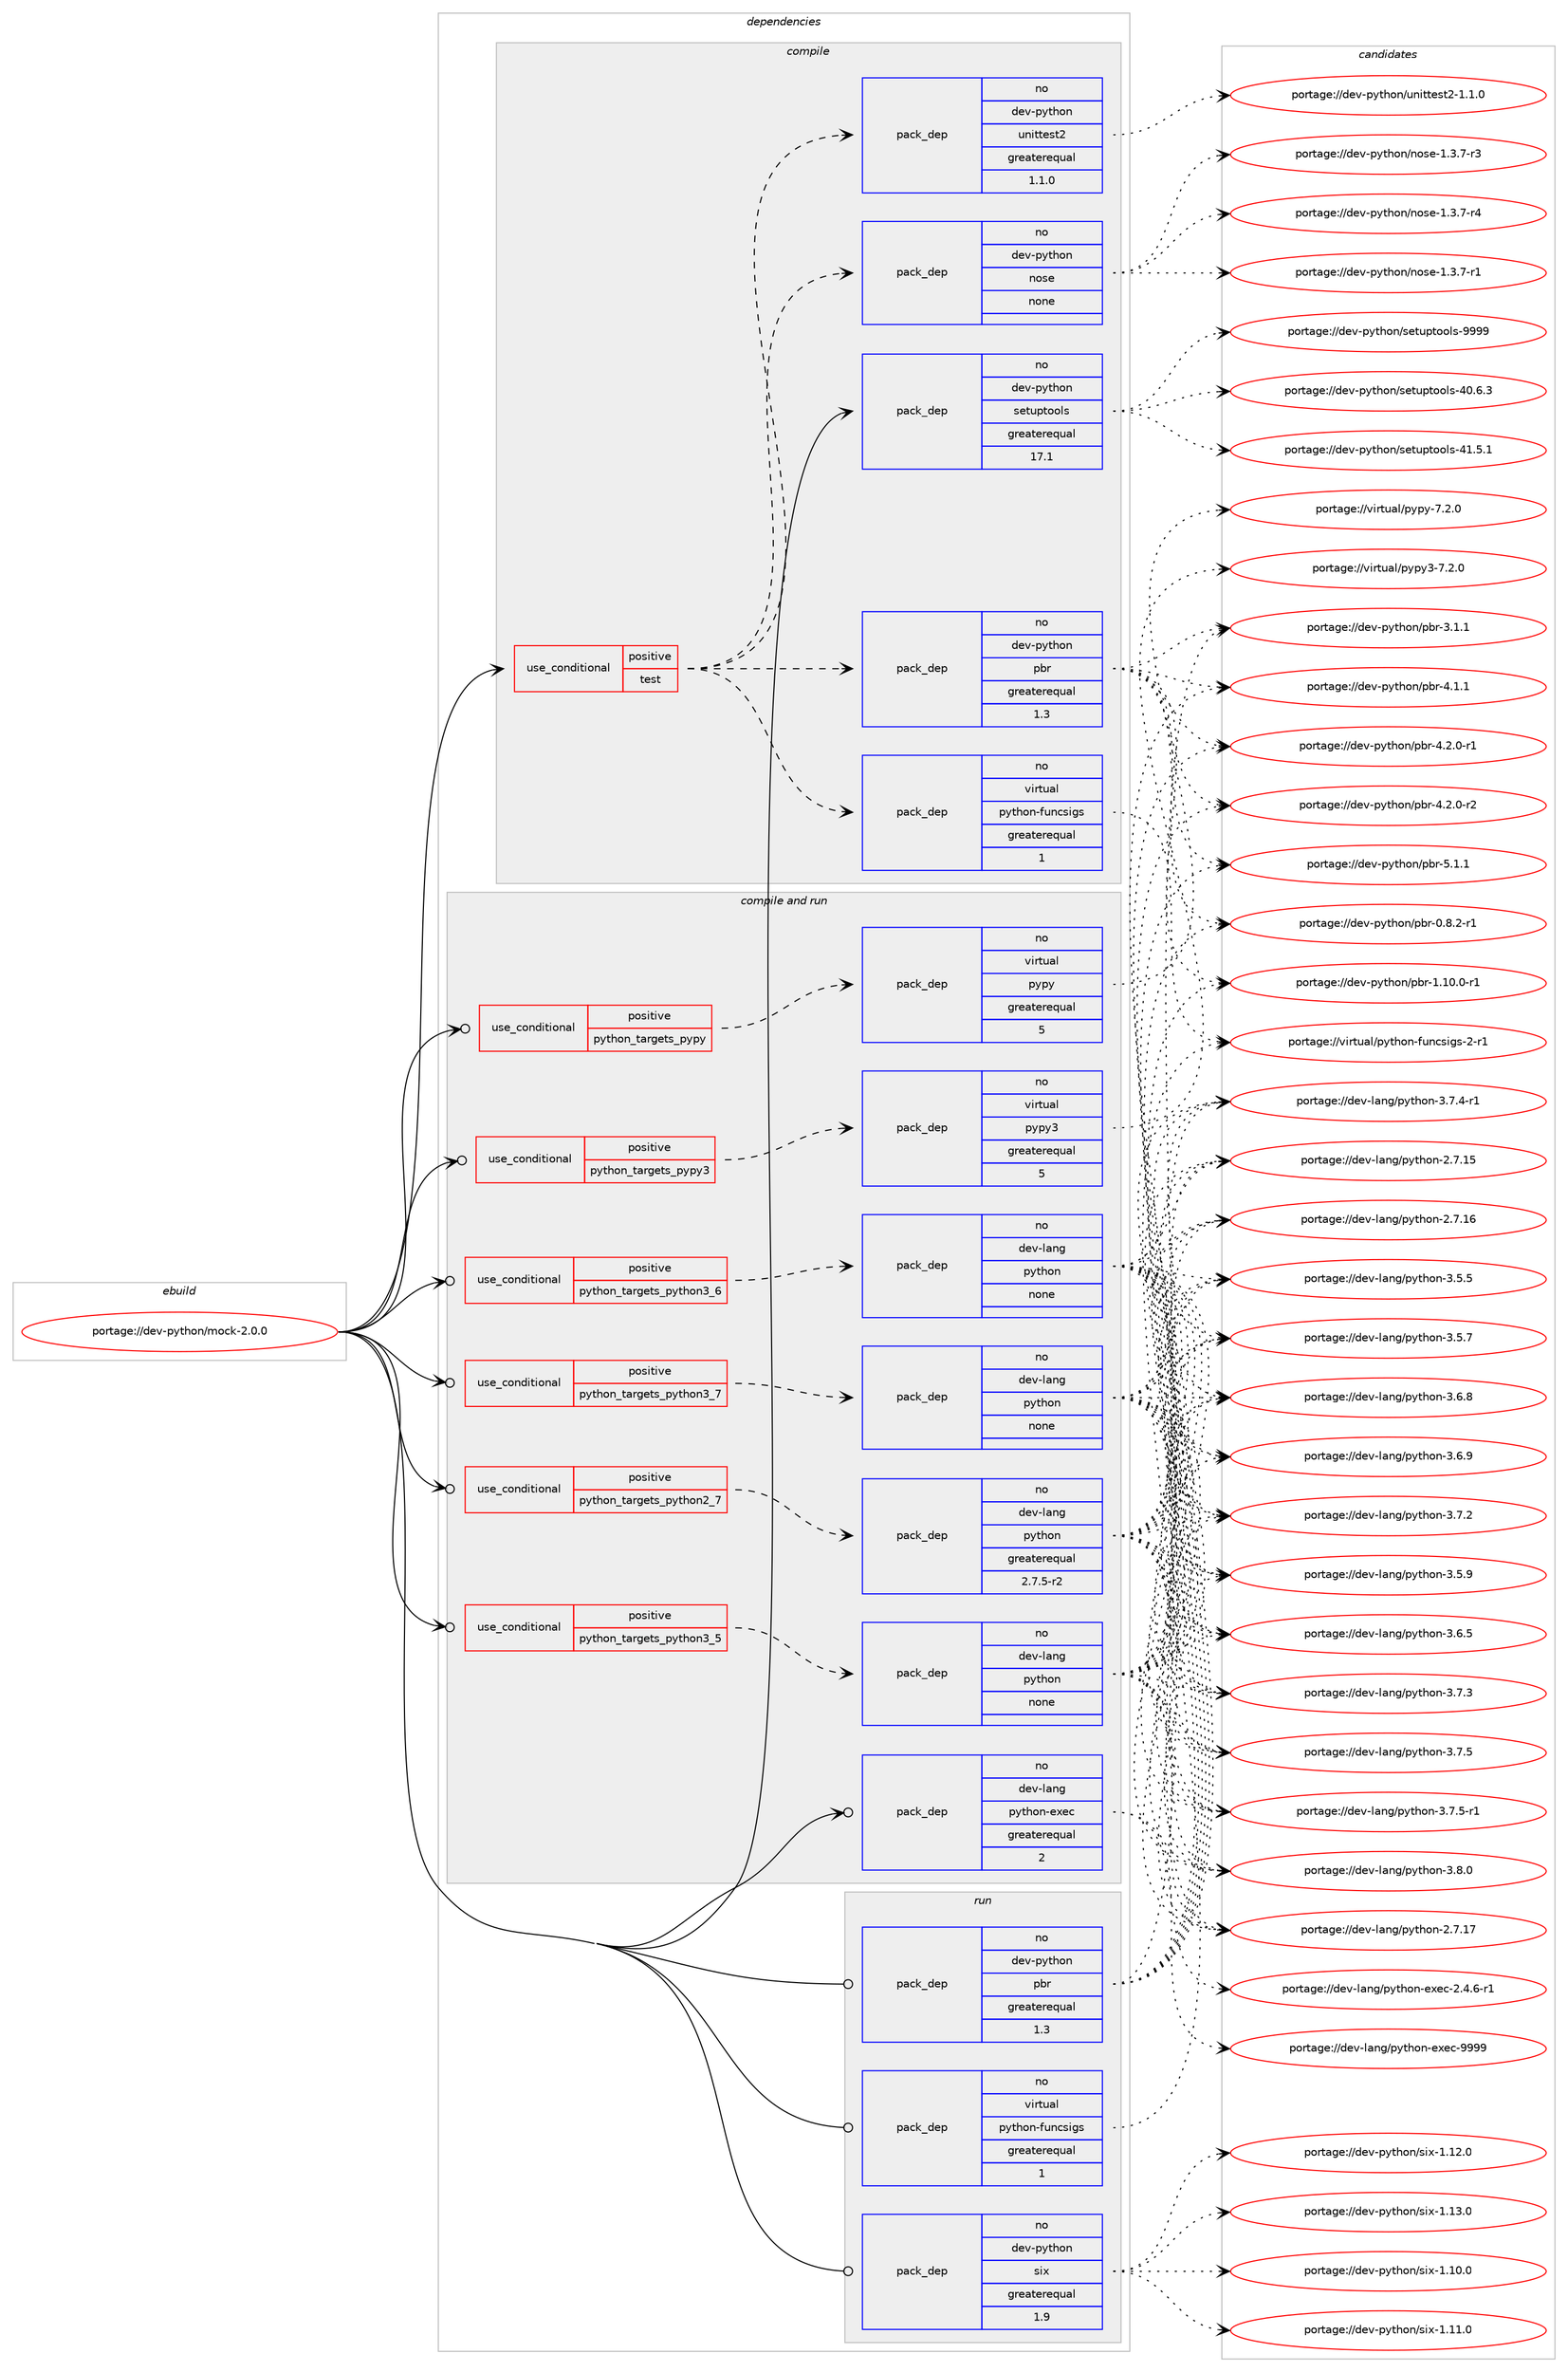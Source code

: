digraph prolog {

# *************
# Graph options
# *************

newrank=true;
concentrate=true;
compound=true;
graph [rankdir=LR,fontname=Helvetica,fontsize=10,ranksep=1.5];#, ranksep=2.5, nodesep=0.2];
edge  [arrowhead=vee];
node  [fontname=Helvetica,fontsize=10];

# **********
# The ebuild
# **********

subgraph cluster_leftcol {
color=gray;
rank=same;
label=<<i>ebuild</i>>;
id [label="portage://dev-python/mock-2.0.0", color=red, width=4, href="../dev-python/mock-2.0.0.svg"];
}

# ****************
# The dependencies
# ****************

subgraph cluster_midcol {
color=gray;
label=<<i>dependencies</i>>;
subgraph cluster_compile {
fillcolor="#eeeeee";
style=filled;
label=<<i>compile</i>>;
subgraph cond31856 {
dependency149691 [label=<<TABLE BORDER="0" CELLBORDER="1" CELLSPACING="0" CELLPADDING="4"><TR><TD ROWSPAN="3" CELLPADDING="10">use_conditional</TD></TR><TR><TD>positive</TD></TR><TR><TD>test</TD></TR></TABLE>>, shape=none, color=red];
subgraph pack114509 {
dependency149692 [label=<<TABLE BORDER="0" CELLBORDER="1" CELLSPACING="0" CELLPADDING="4" WIDTH="220"><TR><TD ROWSPAN="6" CELLPADDING="30">pack_dep</TD></TR><TR><TD WIDTH="110">no</TD></TR><TR><TD>dev-python</TD></TR><TR><TD>pbr</TD></TR><TR><TD>greaterequal</TD></TR><TR><TD>1.3</TD></TR></TABLE>>, shape=none, color=blue];
}
dependency149691:e -> dependency149692:w [weight=20,style="dashed",arrowhead="vee"];
subgraph pack114510 {
dependency149693 [label=<<TABLE BORDER="0" CELLBORDER="1" CELLSPACING="0" CELLPADDING="4" WIDTH="220"><TR><TD ROWSPAN="6" CELLPADDING="30">pack_dep</TD></TR><TR><TD WIDTH="110">no</TD></TR><TR><TD>virtual</TD></TR><TR><TD>python-funcsigs</TD></TR><TR><TD>greaterequal</TD></TR><TR><TD>1</TD></TR></TABLE>>, shape=none, color=blue];
}
dependency149691:e -> dependency149693:w [weight=20,style="dashed",arrowhead="vee"];
subgraph pack114511 {
dependency149694 [label=<<TABLE BORDER="0" CELLBORDER="1" CELLSPACING="0" CELLPADDING="4" WIDTH="220"><TR><TD ROWSPAN="6" CELLPADDING="30">pack_dep</TD></TR><TR><TD WIDTH="110">no</TD></TR><TR><TD>dev-python</TD></TR><TR><TD>nose</TD></TR><TR><TD>none</TD></TR><TR><TD></TD></TR></TABLE>>, shape=none, color=blue];
}
dependency149691:e -> dependency149694:w [weight=20,style="dashed",arrowhead="vee"];
subgraph pack114512 {
dependency149695 [label=<<TABLE BORDER="0" CELLBORDER="1" CELLSPACING="0" CELLPADDING="4" WIDTH="220"><TR><TD ROWSPAN="6" CELLPADDING="30">pack_dep</TD></TR><TR><TD WIDTH="110">no</TD></TR><TR><TD>dev-python</TD></TR><TR><TD>unittest2</TD></TR><TR><TD>greaterequal</TD></TR><TR><TD>1.1.0</TD></TR></TABLE>>, shape=none, color=blue];
}
dependency149691:e -> dependency149695:w [weight=20,style="dashed",arrowhead="vee"];
}
id:e -> dependency149691:w [weight=20,style="solid",arrowhead="vee"];
subgraph pack114513 {
dependency149696 [label=<<TABLE BORDER="0" CELLBORDER="1" CELLSPACING="0" CELLPADDING="4" WIDTH="220"><TR><TD ROWSPAN="6" CELLPADDING="30">pack_dep</TD></TR><TR><TD WIDTH="110">no</TD></TR><TR><TD>dev-python</TD></TR><TR><TD>setuptools</TD></TR><TR><TD>greaterequal</TD></TR><TR><TD>17.1</TD></TR></TABLE>>, shape=none, color=blue];
}
id:e -> dependency149696:w [weight=20,style="solid",arrowhead="vee"];
}
subgraph cluster_compileandrun {
fillcolor="#eeeeee";
style=filled;
label=<<i>compile and run</i>>;
subgraph cond31857 {
dependency149697 [label=<<TABLE BORDER="0" CELLBORDER="1" CELLSPACING="0" CELLPADDING="4"><TR><TD ROWSPAN="3" CELLPADDING="10">use_conditional</TD></TR><TR><TD>positive</TD></TR><TR><TD>python_targets_pypy</TD></TR></TABLE>>, shape=none, color=red];
subgraph pack114514 {
dependency149698 [label=<<TABLE BORDER="0" CELLBORDER="1" CELLSPACING="0" CELLPADDING="4" WIDTH="220"><TR><TD ROWSPAN="6" CELLPADDING="30">pack_dep</TD></TR><TR><TD WIDTH="110">no</TD></TR><TR><TD>virtual</TD></TR><TR><TD>pypy</TD></TR><TR><TD>greaterequal</TD></TR><TR><TD>5</TD></TR></TABLE>>, shape=none, color=blue];
}
dependency149697:e -> dependency149698:w [weight=20,style="dashed",arrowhead="vee"];
}
id:e -> dependency149697:w [weight=20,style="solid",arrowhead="odotvee"];
subgraph cond31858 {
dependency149699 [label=<<TABLE BORDER="0" CELLBORDER="1" CELLSPACING="0" CELLPADDING="4"><TR><TD ROWSPAN="3" CELLPADDING="10">use_conditional</TD></TR><TR><TD>positive</TD></TR><TR><TD>python_targets_pypy3</TD></TR></TABLE>>, shape=none, color=red];
subgraph pack114515 {
dependency149700 [label=<<TABLE BORDER="0" CELLBORDER="1" CELLSPACING="0" CELLPADDING="4" WIDTH="220"><TR><TD ROWSPAN="6" CELLPADDING="30">pack_dep</TD></TR><TR><TD WIDTH="110">no</TD></TR><TR><TD>virtual</TD></TR><TR><TD>pypy3</TD></TR><TR><TD>greaterequal</TD></TR><TR><TD>5</TD></TR></TABLE>>, shape=none, color=blue];
}
dependency149699:e -> dependency149700:w [weight=20,style="dashed",arrowhead="vee"];
}
id:e -> dependency149699:w [weight=20,style="solid",arrowhead="odotvee"];
subgraph cond31859 {
dependency149701 [label=<<TABLE BORDER="0" CELLBORDER="1" CELLSPACING="0" CELLPADDING="4"><TR><TD ROWSPAN="3" CELLPADDING="10">use_conditional</TD></TR><TR><TD>positive</TD></TR><TR><TD>python_targets_python2_7</TD></TR></TABLE>>, shape=none, color=red];
subgraph pack114516 {
dependency149702 [label=<<TABLE BORDER="0" CELLBORDER="1" CELLSPACING="0" CELLPADDING="4" WIDTH="220"><TR><TD ROWSPAN="6" CELLPADDING="30">pack_dep</TD></TR><TR><TD WIDTH="110">no</TD></TR><TR><TD>dev-lang</TD></TR><TR><TD>python</TD></TR><TR><TD>greaterequal</TD></TR><TR><TD>2.7.5-r2</TD></TR></TABLE>>, shape=none, color=blue];
}
dependency149701:e -> dependency149702:w [weight=20,style="dashed",arrowhead="vee"];
}
id:e -> dependency149701:w [weight=20,style="solid",arrowhead="odotvee"];
subgraph cond31860 {
dependency149703 [label=<<TABLE BORDER="0" CELLBORDER="1" CELLSPACING="0" CELLPADDING="4"><TR><TD ROWSPAN="3" CELLPADDING="10">use_conditional</TD></TR><TR><TD>positive</TD></TR><TR><TD>python_targets_python3_5</TD></TR></TABLE>>, shape=none, color=red];
subgraph pack114517 {
dependency149704 [label=<<TABLE BORDER="0" CELLBORDER="1" CELLSPACING="0" CELLPADDING="4" WIDTH="220"><TR><TD ROWSPAN="6" CELLPADDING="30">pack_dep</TD></TR><TR><TD WIDTH="110">no</TD></TR><TR><TD>dev-lang</TD></TR><TR><TD>python</TD></TR><TR><TD>none</TD></TR><TR><TD></TD></TR></TABLE>>, shape=none, color=blue];
}
dependency149703:e -> dependency149704:w [weight=20,style="dashed",arrowhead="vee"];
}
id:e -> dependency149703:w [weight=20,style="solid",arrowhead="odotvee"];
subgraph cond31861 {
dependency149705 [label=<<TABLE BORDER="0" CELLBORDER="1" CELLSPACING="0" CELLPADDING="4"><TR><TD ROWSPAN="3" CELLPADDING="10">use_conditional</TD></TR><TR><TD>positive</TD></TR><TR><TD>python_targets_python3_6</TD></TR></TABLE>>, shape=none, color=red];
subgraph pack114518 {
dependency149706 [label=<<TABLE BORDER="0" CELLBORDER="1" CELLSPACING="0" CELLPADDING="4" WIDTH="220"><TR><TD ROWSPAN="6" CELLPADDING="30">pack_dep</TD></TR><TR><TD WIDTH="110">no</TD></TR><TR><TD>dev-lang</TD></TR><TR><TD>python</TD></TR><TR><TD>none</TD></TR><TR><TD></TD></TR></TABLE>>, shape=none, color=blue];
}
dependency149705:e -> dependency149706:w [weight=20,style="dashed",arrowhead="vee"];
}
id:e -> dependency149705:w [weight=20,style="solid",arrowhead="odotvee"];
subgraph cond31862 {
dependency149707 [label=<<TABLE BORDER="0" CELLBORDER="1" CELLSPACING="0" CELLPADDING="4"><TR><TD ROWSPAN="3" CELLPADDING="10">use_conditional</TD></TR><TR><TD>positive</TD></TR><TR><TD>python_targets_python3_7</TD></TR></TABLE>>, shape=none, color=red];
subgraph pack114519 {
dependency149708 [label=<<TABLE BORDER="0" CELLBORDER="1" CELLSPACING="0" CELLPADDING="4" WIDTH="220"><TR><TD ROWSPAN="6" CELLPADDING="30">pack_dep</TD></TR><TR><TD WIDTH="110">no</TD></TR><TR><TD>dev-lang</TD></TR><TR><TD>python</TD></TR><TR><TD>none</TD></TR><TR><TD></TD></TR></TABLE>>, shape=none, color=blue];
}
dependency149707:e -> dependency149708:w [weight=20,style="dashed",arrowhead="vee"];
}
id:e -> dependency149707:w [weight=20,style="solid",arrowhead="odotvee"];
subgraph pack114520 {
dependency149709 [label=<<TABLE BORDER="0" CELLBORDER="1" CELLSPACING="0" CELLPADDING="4" WIDTH="220"><TR><TD ROWSPAN="6" CELLPADDING="30">pack_dep</TD></TR><TR><TD WIDTH="110">no</TD></TR><TR><TD>dev-lang</TD></TR><TR><TD>python-exec</TD></TR><TR><TD>greaterequal</TD></TR><TR><TD>2</TD></TR></TABLE>>, shape=none, color=blue];
}
id:e -> dependency149709:w [weight=20,style="solid",arrowhead="odotvee"];
}
subgraph cluster_run {
fillcolor="#eeeeee";
style=filled;
label=<<i>run</i>>;
subgraph pack114521 {
dependency149710 [label=<<TABLE BORDER="0" CELLBORDER="1" CELLSPACING="0" CELLPADDING="4" WIDTH="220"><TR><TD ROWSPAN="6" CELLPADDING="30">pack_dep</TD></TR><TR><TD WIDTH="110">no</TD></TR><TR><TD>dev-python</TD></TR><TR><TD>pbr</TD></TR><TR><TD>greaterequal</TD></TR><TR><TD>1.3</TD></TR></TABLE>>, shape=none, color=blue];
}
id:e -> dependency149710:w [weight=20,style="solid",arrowhead="odot"];
subgraph pack114522 {
dependency149711 [label=<<TABLE BORDER="0" CELLBORDER="1" CELLSPACING="0" CELLPADDING="4" WIDTH="220"><TR><TD ROWSPAN="6" CELLPADDING="30">pack_dep</TD></TR><TR><TD WIDTH="110">no</TD></TR><TR><TD>dev-python</TD></TR><TR><TD>six</TD></TR><TR><TD>greaterequal</TD></TR><TR><TD>1.9</TD></TR></TABLE>>, shape=none, color=blue];
}
id:e -> dependency149711:w [weight=20,style="solid",arrowhead="odot"];
subgraph pack114523 {
dependency149712 [label=<<TABLE BORDER="0" CELLBORDER="1" CELLSPACING="0" CELLPADDING="4" WIDTH="220"><TR><TD ROWSPAN="6" CELLPADDING="30">pack_dep</TD></TR><TR><TD WIDTH="110">no</TD></TR><TR><TD>virtual</TD></TR><TR><TD>python-funcsigs</TD></TR><TR><TD>greaterequal</TD></TR><TR><TD>1</TD></TR></TABLE>>, shape=none, color=blue];
}
id:e -> dependency149712:w [weight=20,style="solid",arrowhead="odot"];
}
}

# **************
# The candidates
# **************

subgraph cluster_choices {
rank=same;
color=gray;
label=<<i>candidates</i>>;

subgraph choice114509 {
color=black;
nodesep=1;
choiceportage1001011184511212111610411111047112981144548465646504511449 [label="portage://dev-python/pbr-0.8.2-r1", color=red, width=4,href="../dev-python/pbr-0.8.2-r1.svg"];
choiceportage100101118451121211161041111104711298114454946494846484511449 [label="portage://dev-python/pbr-1.10.0-r1", color=red, width=4,href="../dev-python/pbr-1.10.0-r1.svg"];
choiceportage100101118451121211161041111104711298114455146494649 [label="portage://dev-python/pbr-3.1.1", color=red, width=4,href="../dev-python/pbr-3.1.1.svg"];
choiceportage100101118451121211161041111104711298114455246494649 [label="portage://dev-python/pbr-4.1.1", color=red, width=4,href="../dev-python/pbr-4.1.1.svg"];
choiceportage1001011184511212111610411111047112981144552465046484511449 [label="portage://dev-python/pbr-4.2.0-r1", color=red, width=4,href="../dev-python/pbr-4.2.0-r1.svg"];
choiceportage1001011184511212111610411111047112981144552465046484511450 [label="portage://dev-python/pbr-4.2.0-r2", color=red, width=4,href="../dev-python/pbr-4.2.0-r2.svg"];
choiceportage100101118451121211161041111104711298114455346494649 [label="portage://dev-python/pbr-5.1.1", color=red, width=4,href="../dev-python/pbr-5.1.1.svg"];
dependency149692:e -> choiceportage1001011184511212111610411111047112981144548465646504511449:w [style=dotted,weight="100"];
dependency149692:e -> choiceportage100101118451121211161041111104711298114454946494846484511449:w [style=dotted,weight="100"];
dependency149692:e -> choiceportage100101118451121211161041111104711298114455146494649:w [style=dotted,weight="100"];
dependency149692:e -> choiceportage100101118451121211161041111104711298114455246494649:w [style=dotted,weight="100"];
dependency149692:e -> choiceportage1001011184511212111610411111047112981144552465046484511449:w [style=dotted,weight="100"];
dependency149692:e -> choiceportage1001011184511212111610411111047112981144552465046484511450:w [style=dotted,weight="100"];
dependency149692:e -> choiceportage100101118451121211161041111104711298114455346494649:w [style=dotted,weight="100"];
}
subgraph choice114510 {
color=black;
nodesep=1;
choiceportage1181051141161179710847112121116104111110451021171109911510510311545504511449 [label="portage://virtual/python-funcsigs-2-r1", color=red, width=4,href="../virtual/python-funcsigs-2-r1.svg"];
dependency149693:e -> choiceportage1181051141161179710847112121116104111110451021171109911510510311545504511449:w [style=dotted,weight="100"];
}
subgraph choice114511 {
color=black;
nodesep=1;
choiceportage10010111845112121116104111110471101111151014549465146554511449 [label="portage://dev-python/nose-1.3.7-r1", color=red, width=4,href="../dev-python/nose-1.3.7-r1.svg"];
choiceportage10010111845112121116104111110471101111151014549465146554511451 [label="portage://dev-python/nose-1.3.7-r3", color=red, width=4,href="../dev-python/nose-1.3.7-r3.svg"];
choiceportage10010111845112121116104111110471101111151014549465146554511452 [label="portage://dev-python/nose-1.3.7-r4", color=red, width=4,href="../dev-python/nose-1.3.7-r4.svg"];
dependency149694:e -> choiceportage10010111845112121116104111110471101111151014549465146554511449:w [style=dotted,weight="100"];
dependency149694:e -> choiceportage10010111845112121116104111110471101111151014549465146554511451:w [style=dotted,weight="100"];
dependency149694:e -> choiceportage10010111845112121116104111110471101111151014549465146554511452:w [style=dotted,weight="100"];
}
subgraph choice114512 {
color=black;
nodesep=1;
choiceportage100101118451121211161041111104711711010511611610111511650454946494648 [label="portage://dev-python/unittest2-1.1.0", color=red, width=4,href="../dev-python/unittest2-1.1.0.svg"];
dependency149695:e -> choiceportage100101118451121211161041111104711711010511611610111511650454946494648:w [style=dotted,weight="100"];
}
subgraph choice114513 {
color=black;
nodesep=1;
choiceportage100101118451121211161041111104711510111611711211611111110811545524846544651 [label="portage://dev-python/setuptools-40.6.3", color=red, width=4,href="../dev-python/setuptools-40.6.3.svg"];
choiceportage100101118451121211161041111104711510111611711211611111110811545524946534649 [label="portage://dev-python/setuptools-41.5.1", color=red, width=4,href="../dev-python/setuptools-41.5.1.svg"];
choiceportage10010111845112121116104111110471151011161171121161111111081154557575757 [label="portage://dev-python/setuptools-9999", color=red, width=4,href="../dev-python/setuptools-9999.svg"];
dependency149696:e -> choiceportage100101118451121211161041111104711510111611711211611111110811545524846544651:w [style=dotted,weight="100"];
dependency149696:e -> choiceportage100101118451121211161041111104711510111611711211611111110811545524946534649:w [style=dotted,weight="100"];
dependency149696:e -> choiceportage10010111845112121116104111110471151011161171121161111111081154557575757:w [style=dotted,weight="100"];
}
subgraph choice114514 {
color=black;
nodesep=1;
choiceportage1181051141161179710847112121112121455546504648 [label="portage://virtual/pypy-7.2.0", color=red, width=4,href="../virtual/pypy-7.2.0.svg"];
dependency149698:e -> choiceportage1181051141161179710847112121112121455546504648:w [style=dotted,weight="100"];
}
subgraph choice114515 {
color=black;
nodesep=1;
choiceportage118105114116117971084711212111212151455546504648 [label="portage://virtual/pypy3-7.2.0", color=red, width=4,href="../virtual/pypy3-7.2.0.svg"];
dependency149700:e -> choiceportage118105114116117971084711212111212151455546504648:w [style=dotted,weight="100"];
}
subgraph choice114516 {
color=black;
nodesep=1;
choiceportage10010111845108971101034711212111610411111045504655464953 [label="portage://dev-lang/python-2.7.15", color=red, width=4,href="../dev-lang/python-2.7.15.svg"];
choiceportage10010111845108971101034711212111610411111045504655464954 [label="portage://dev-lang/python-2.7.16", color=red, width=4,href="../dev-lang/python-2.7.16.svg"];
choiceportage10010111845108971101034711212111610411111045504655464955 [label="portage://dev-lang/python-2.7.17", color=red, width=4,href="../dev-lang/python-2.7.17.svg"];
choiceportage100101118451089711010347112121116104111110455146534653 [label="portage://dev-lang/python-3.5.5", color=red, width=4,href="../dev-lang/python-3.5.5.svg"];
choiceportage100101118451089711010347112121116104111110455146534655 [label="portage://dev-lang/python-3.5.7", color=red, width=4,href="../dev-lang/python-3.5.7.svg"];
choiceportage100101118451089711010347112121116104111110455146534657 [label="portage://dev-lang/python-3.5.9", color=red, width=4,href="../dev-lang/python-3.5.9.svg"];
choiceportage100101118451089711010347112121116104111110455146544653 [label="portage://dev-lang/python-3.6.5", color=red, width=4,href="../dev-lang/python-3.6.5.svg"];
choiceportage100101118451089711010347112121116104111110455146544656 [label="portage://dev-lang/python-3.6.8", color=red, width=4,href="../dev-lang/python-3.6.8.svg"];
choiceportage100101118451089711010347112121116104111110455146544657 [label="portage://dev-lang/python-3.6.9", color=red, width=4,href="../dev-lang/python-3.6.9.svg"];
choiceportage100101118451089711010347112121116104111110455146554650 [label="portage://dev-lang/python-3.7.2", color=red, width=4,href="../dev-lang/python-3.7.2.svg"];
choiceportage100101118451089711010347112121116104111110455146554651 [label="portage://dev-lang/python-3.7.3", color=red, width=4,href="../dev-lang/python-3.7.3.svg"];
choiceportage1001011184510897110103471121211161041111104551465546524511449 [label="portage://dev-lang/python-3.7.4-r1", color=red, width=4,href="../dev-lang/python-3.7.4-r1.svg"];
choiceportage100101118451089711010347112121116104111110455146554653 [label="portage://dev-lang/python-3.7.5", color=red, width=4,href="../dev-lang/python-3.7.5.svg"];
choiceportage1001011184510897110103471121211161041111104551465546534511449 [label="portage://dev-lang/python-3.7.5-r1", color=red, width=4,href="../dev-lang/python-3.7.5-r1.svg"];
choiceportage100101118451089711010347112121116104111110455146564648 [label="portage://dev-lang/python-3.8.0", color=red, width=4,href="../dev-lang/python-3.8.0.svg"];
dependency149702:e -> choiceportage10010111845108971101034711212111610411111045504655464953:w [style=dotted,weight="100"];
dependency149702:e -> choiceportage10010111845108971101034711212111610411111045504655464954:w [style=dotted,weight="100"];
dependency149702:e -> choiceportage10010111845108971101034711212111610411111045504655464955:w [style=dotted,weight="100"];
dependency149702:e -> choiceportage100101118451089711010347112121116104111110455146534653:w [style=dotted,weight="100"];
dependency149702:e -> choiceportage100101118451089711010347112121116104111110455146534655:w [style=dotted,weight="100"];
dependency149702:e -> choiceportage100101118451089711010347112121116104111110455146534657:w [style=dotted,weight="100"];
dependency149702:e -> choiceportage100101118451089711010347112121116104111110455146544653:w [style=dotted,weight="100"];
dependency149702:e -> choiceportage100101118451089711010347112121116104111110455146544656:w [style=dotted,weight="100"];
dependency149702:e -> choiceportage100101118451089711010347112121116104111110455146544657:w [style=dotted,weight="100"];
dependency149702:e -> choiceportage100101118451089711010347112121116104111110455146554650:w [style=dotted,weight="100"];
dependency149702:e -> choiceportage100101118451089711010347112121116104111110455146554651:w [style=dotted,weight="100"];
dependency149702:e -> choiceportage1001011184510897110103471121211161041111104551465546524511449:w [style=dotted,weight="100"];
dependency149702:e -> choiceportage100101118451089711010347112121116104111110455146554653:w [style=dotted,weight="100"];
dependency149702:e -> choiceportage1001011184510897110103471121211161041111104551465546534511449:w [style=dotted,weight="100"];
dependency149702:e -> choiceportage100101118451089711010347112121116104111110455146564648:w [style=dotted,weight="100"];
}
subgraph choice114517 {
color=black;
nodesep=1;
choiceportage10010111845108971101034711212111610411111045504655464953 [label="portage://dev-lang/python-2.7.15", color=red, width=4,href="../dev-lang/python-2.7.15.svg"];
choiceportage10010111845108971101034711212111610411111045504655464954 [label="portage://dev-lang/python-2.7.16", color=red, width=4,href="../dev-lang/python-2.7.16.svg"];
choiceportage10010111845108971101034711212111610411111045504655464955 [label="portage://dev-lang/python-2.7.17", color=red, width=4,href="../dev-lang/python-2.7.17.svg"];
choiceportage100101118451089711010347112121116104111110455146534653 [label="portage://dev-lang/python-3.5.5", color=red, width=4,href="../dev-lang/python-3.5.5.svg"];
choiceportage100101118451089711010347112121116104111110455146534655 [label="portage://dev-lang/python-3.5.7", color=red, width=4,href="../dev-lang/python-3.5.7.svg"];
choiceportage100101118451089711010347112121116104111110455146534657 [label="portage://dev-lang/python-3.5.9", color=red, width=4,href="../dev-lang/python-3.5.9.svg"];
choiceportage100101118451089711010347112121116104111110455146544653 [label="portage://dev-lang/python-3.6.5", color=red, width=4,href="../dev-lang/python-3.6.5.svg"];
choiceportage100101118451089711010347112121116104111110455146544656 [label="portage://dev-lang/python-3.6.8", color=red, width=4,href="../dev-lang/python-3.6.8.svg"];
choiceportage100101118451089711010347112121116104111110455146544657 [label="portage://dev-lang/python-3.6.9", color=red, width=4,href="../dev-lang/python-3.6.9.svg"];
choiceportage100101118451089711010347112121116104111110455146554650 [label="portage://dev-lang/python-3.7.2", color=red, width=4,href="../dev-lang/python-3.7.2.svg"];
choiceportage100101118451089711010347112121116104111110455146554651 [label="portage://dev-lang/python-3.7.3", color=red, width=4,href="../dev-lang/python-3.7.3.svg"];
choiceportage1001011184510897110103471121211161041111104551465546524511449 [label="portage://dev-lang/python-3.7.4-r1", color=red, width=4,href="../dev-lang/python-3.7.4-r1.svg"];
choiceportage100101118451089711010347112121116104111110455146554653 [label="portage://dev-lang/python-3.7.5", color=red, width=4,href="../dev-lang/python-3.7.5.svg"];
choiceportage1001011184510897110103471121211161041111104551465546534511449 [label="portage://dev-lang/python-3.7.5-r1", color=red, width=4,href="../dev-lang/python-3.7.5-r1.svg"];
choiceportage100101118451089711010347112121116104111110455146564648 [label="portage://dev-lang/python-3.8.0", color=red, width=4,href="../dev-lang/python-3.8.0.svg"];
dependency149704:e -> choiceportage10010111845108971101034711212111610411111045504655464953:w [style=dotted,weight="100"];
dependency149704:e -> choiceportage10010111845108971101034711212111610411111045504655464954:w [style=dotted,weight="100"];
dependency149704:e -> choiceportage10010111845108971101034711212111610411111045504655464955:w [style=dotted,weight="100"];
dependency149704:e -> choiceportage100101118451089711010347112121116104111110455146534653:w [style=dotted,weight="100"];
dependency149704:e -> choiceportage100101118451089711010347112121116104111110455146534655:w [style=dotted,weight="100"];
dependency149704:e -> choiceportage100101118451089711010347112121116104111110455146534657:w [style=dotted,weight="100"];
dependency149704:e -> choiceportage100101118451089711010347112121116104111110455146544653:w [style=dotted,weight="100"];
dependency149704:e -> choiceportage100101118451089711010347112121116104111110455146544656:w [style=dotted,weight="100"];
dependency149704:e -> choiceportage100101118451089711010347112121116104111110455146544657:w [style=dotted,weight="100"];
dependency149704:e -> choiceportage100101118451089711010347112121116104111110455146554650:w [style=dotted,weight="100"];
dependency149704:e -> choiceportage100101118451089711010347112121116104111110455146554651:w [style=dotted,weight="100"];
dependency149704:e -> choiceportage1001011184510897110103471121211161041111104551465546524511449:w [style=dotted,weight="100"];
dependency149704:e -> choiceportage100101118451089711010347112121116104111110455146554653:w [style=dotted,weight="100"];
dependency149704:e -> choiceportage1001011184510897110103471121211161041111104551465546534511449:w [style=dotted,weight="100"];
dependency149704:e -> choiceportage100101118451089711010347112121116104111110455146564648:w [style=dotted,weight="100"];
}
subgraph choice114518 {
color=black;
nodesep=1;
choiceportage10010111845108971101034711212111610411111045504655464953 [label="portage://dev-lang/python-2.7.15", color=red, width=4,href="../dev-lang/python-2.7.15.svg"];
choiceportage10010111845108971101034711212111610411111045504655464954 [label="portage://dev-lang/python-2.7.16", color=red, width=4,href="../dev-lang/python-2.7.16.svg"];
choiceportage10010111845108971101034711212111610411111045504655464955 [label="portage://dev-lang/python-2.7.17", color=red, width=4,href="../dev-lang/python-2.7.17.svg"];
choiceportage100101118451089711010347112121116104111110455146534653 [label="portage://dev-lang/python-3.5.5", color=red, width=4,href="../dev-lang/python-3.5.5.svg"];
choiceportage100101118451089711010347112121116104111110455146534655 [label="portage://dev-lang/python-3.5.7", color=red, width=4,href="../dev-lang/python-3.5.7.svg"];
choiceportage100101118451089711010347112121116104111110455146534657 [label="portage://dev-lang/python-3.5.9", color=red, width=4,href="../dev-lang/python-3.5.9.svg"];
choiceportage100101118451089711010347112121116104111110455146544653 [label="portage://dev-lang/python-3.6.5", color=red, width=4,href="../dev-lang/python-3.6.5.svg"];
choiceportage100101118451089711010347112121116104111110455146544656 [label="portage://dev-lang/python-3.6.8", color=red, width=4,href="../dev-lang/python-3.6.8.svg"];
choiceportage100101118451089711010347112121116104111110455146544657 [label="portage://dev-lang/python-3.6.9", color=red, width=4,href="../dev-lang/python-3.6.9.svg"];
choiceportage100101118451089711010347112121116104111110455146554650 [label="portage://dev-lang/python-3.7.2", color=red, width=4,href="../dev-lang/python-3.7.2.svg"];
choiceportage100101118451089711010347112121116104111110455146554651 [label="portage://dev-lang/python-3.7.3", color=red, width=4,href="../dev-lang/python-3.7.3.svg"];
choiceportage1001011184510897110103471121211161041111104551465546524511449 [label="portage://dev-lang/python-3.7.4-r1", color=red, width=4,href="../dev-lang/python-3.7.4-r1.svg"];
choiceportage100101118451089711010347112121116104111110455146554653 [label="portage://dev-lang/python-3.7.5", color=red, width=4,href="../dev-lang/python-3.7.5.svg"];
choiceportage1001011184510897110103471121211161041111104551465546534511449 [label="portage://dev-lang/python-3.7.5-r1", color=red, width=4,href="../dev-lang/python-3.7.5-r1.svg"];
choiceportage100101118451089711010347112121116104111110455146564648 [label="portage://dev-lang/python-3.8.0", color=red, width=4,href="../dev-lang/python-3.8.0.svg"];
dependency149706:e -> choiceportage10010111845108971101034711212111610411111045504655464953:w [style=dotted,weight="100"];
dependency149706:e -> choiceportage10010111845108971101034711212111610411111045504655464954:w [style=dotted,weight="100"];
dependency149706:e -> choiceportage10010111845108971101034711212111610411111045504655464955:w [style=dotted,weight="100"];
dependency149706:e -> choiceportage100101118451089711010347112121116104111110455146534653:w [style=dotted,weight="100"];
dependency149706:e -> choiceportage100101118451089711010347112121116104111110455146534655:w [style=dotted,weight="100"];
dependency149706:e -> choiceportage100101118451089711010347112121116104111110455146534657:w [style=dotted,weight="100"];
dependency149706:e -> choiceportage100101118451089711010347112121116104111110455146544653:w [style=dotted,weight="100"];
dependency149706:e -> choiceportage100101118451089711010347112121116104111110455146544656:w [style=dotted,weight="100"];
dependency149706:e -> choiceportage100101118451089711010347112121116104111110455146544657:w [style=dotted,weight="100"];
dependency149706:e -> choiceportage100101118451089711010347112121116104111110455146554650:w [style=dotted,weight="100"];
dependency149706:e -> choiceportage100101118451089711010347112121116104111110455146554651:w [style=dotted,weight="100"];
dependency149706:e -> choiceportage1001011184510897110103471121211161041111104551465546524511449:w [style=dotted,weight="100"];
dependency149706:e -> choiceportage100101118451089711010347112121116104111110455146554653:w [style=dotted,weight="100"];
dependency149706:e -> choiceportage1001011184510897110103471121211161041111104551465546534511449:w [style=dotted,weight="100"];
dependency149706:e -> choiceportage100101118451089711010347112121116104111110455146564648:w [style=dotted,weight="100"];
}
subgraph choice114519 {
color=black;
nodesep=1;
choiceportage10010111845108971101034711212111610411111045504655464953 [label="portage://dev-lang/python-2.7.15", color=red, width=4,href="../dev-lang/python-2.7.15.svg"];
choiceportage10010111845108971101034711212111610411111045504655464954 [label="portage://dev-lang/python-2.7.16", color=red, width=4,href="../dev-lang/python-2.7.16.svg"];
choiceportage10010111845108971101034711212111610411111045504655464955 [label="portage://dev-lang/python-2.7.17", color=red, width=4,href="../dev-lang/python-2.7.17.svg"];
choiceportage100101118451089711010347112121116104111110455146534653 [label="portage://dev-lang/python-3.5.5", color=red, width=4,href="../dev-lang/python-3.5.5.svg"];
choiceportage100101118451089711010347112121116104111110455146534655 [label="portage://dev-lang/python-3.5.7", color=red, width=4,href="../dev-lang/python-3.5.7.svg"];
choiceportage100101118451089711010347112121116104111110455146534657 [label="portage://dev-lang/python-3.5.9", color=red, width=4,href="../dev-lang/python-3.5.9.svg"];
choiceportage100101118451089711010347112121116104111110455146544653 [label="portage://dev-lang/python-3.6.5", color=red, width=4,href="../dev-lang/python-3.6.5.svg"];
choiceportage100101118451089711010347112121116104111110455146544656 [label="portage://dev-lang/python-3.6.8", color=red, width=4,href="../dev-lang/python-3.6.8.svg"];
choiceportage100101118451089711010347112121116104111110455146544657 [label="portage://dev-lang/python-3.6.9", color=red, width=4,href="../dev-lang/python-3.6.9.svg"];
choiceportage100101118451089711010347112121116104111110455146554650 [label="portage://dev-lang/python-3.7.2", color=red, width=4,href="../dev-lang/python-3.7.2.svg"];
choiceportage100101118451089711010347112121116104111110455146554651 [label="portage://dev-lang/python-3.7.3", color=red, width=4,href="../dev-lang/python-3.7.3.svg"];
choiceportage1001011184510897110103471121211161041111104551465546524511449 [label="portage://dev-lang/python-3.7.4-r1", color=red, width=4,href="../dev-lang/python-3.7.4-r1.svg"];
choiceportage100101118451089711010347112121116104111110455146554653 [label="portage://dev-lang/python-3.7.5", color=red, width=4,href="../dev-lang/python-3.7.5.svg"];
choiceportage1001011184510897110103471121211161041111104551465546534511449 [label="portage://dev-lang/python-3.7.5-r1", color=red, width=4,href="../dev-lang/python-3.7.5-r1.svg"];
choiceportage100101118451089711010347112121116104111110455146564648 [label="portage://dev-lang/python-3.8.0", color=red, width=4,href="../dev-lang/python-3.8.0.svg"];
dependency149708:e -> choiceportage10010111845108971101034711212111610411111045504655464953:w [style=dotted,weight="100"];
dependency149708:e -> choiceportage10010111845108971101034711212111610411111045504655464954:w [style=dotted,weight="100"];
dependency149708:e -> choiceportage10010111845108971101034711212111610411111045504655464955:w [style=dotted,weight="100"];
dependency149708:e -> choiceportage100101118451089711010347112121116104111110455146534653:w [style=dotted,weight="100"];
dependency149708:e -> choiceportage100101118451089711010347112121116104111110455146534655:w [style=dotted,weight="100"];
dependency149708:e -> choiceportage100101118451089711010347112121116104111110455146534657:w [style=dotted,weight="100"];
dependency149708:e -> choiceportage100101118451089711010347112121116104111110455146544653:w [style=dotted,weight="100"];
dependency149708:e -> choiceportage100101118451089711010347112121116104111110455146544656:w [style=dotted,weight="100"];
dependency149708:e -> choiceportage100101118451089711010347112121116104111110455146544657:w [style=dotted,weight="100"];
dependency149708:e -> choiceportage100101118451089711010347112121116104111110455146554650:w [style=dotted,weight="100"];
dependency149708:e -> choiceportage100101118451089711010347112121116104111110455146554651:w [style=dotted,weight="100"];
dependency149708:e -> choiceportage1001011184510897110103471121211161041111104551465546524511449:w [style=dotted,weight="100"];
dependency149708:e -> choiceportage100101118451089711010347112121116104111110455146554653:w [style=dotted,weight="100"];
dependency149708:e -> choiceportage1001011184510897110103471121211161041111104551465546534511449:w [style=dotted,weight="100"];
dependency149708:e -> choiceportage100101118451089711010347112121116104111110455146564648:w [style=dotted,weight="100"];
}
subgraph choice114520 {
color=black;
nodesep=1;
choiceportage10010111845108971101034711212111610411111045101120101994550465246544511449 [label="portage://dev-lang/python-exec-2.4.6-r1", color=red, width=4,href="../dev-lang/python-exec-2.4.6-r1.svg"];
choiceportage10010111845108971101034711212111610411111045101120101994557575757 [label="portage://dev-lang/python-exec-9999", color=red, width=4,href="../dev-lang/python-exec-9999.svg"];
dependency149709:e -> choiceportage10010111845108971101034711212111610411111045101120101994550465246544511449:w [style=dotted,weight="100"];
dependency149709:e -> choiceportage10010111845108971101034711212111610411111045101120101994557575757:w [style=dotted,weight="100"];
}
subgraph choice114521 {
color=black;
nodesep=1;
choiceportage1001011184511212111610411111047112981144548465646504511449 [label="portage://dev-python/pbr-0.8.2-r1", color=red, width=4,href="../dev-python/pbr-0.8.2-r1.svg"];
choiceportage100101118451121211161041111104711298114454946494846484511449 [label="portage://dev-python/pbr-1.10.0-r1", color=red, width=4,href="../dev-python/pbr-1.10.0-r1.svg"];
choiceportage100101118451121211161041111104711298114455146494649 [label="portage://dev-python/pbr-3.1.1", color=red, width=4,href="../dev-python/pbr-3.1.1.svg"];
choiceportage100101118451121211161041111104711298114455246494649 [label="portage://dev-python/pbr-4.1.1", color=red, width=4,href="../dev-python/pbr-4.1.1.svg"];
choiceportage1001011184511212111610411111047112981144552465046484511449 [label="portage://dev-python/pbr-4.2.0-r1", color=red, width=4,href="../dev-python/pbr-4.2.0-r1.svg"];
choiceportage1001011184511212111610411111047112981144552465046484511450 [label="portage://dev-python/pbr-4.2.0-r2", color=red, width=4,href="../dev-python/pbr-4.2.0-r2.svg"];
choiceportage100101118451121211161041111104711298114455346494649 [label="portage://dev-python/pbr-5.1.1", color=red, width=4,href="../dev-python/pbr-5.1.1.svg"];
dependency149710:e -> choiceportage1001011184511212111610411111047112981144548465646504511449:w [style=dotted,weight="100"];
dependency149710:e -> choiceportage100101118451121211161041111104711298114454946494846484511449:w [style=dotted,weight="100"];
dependency149710:e -> choiceportage100101118451121211161041111104711298114455146494649:w [style=dotted,weight="100"];
dependency149710:e -> choiceportage100101118451121211161041111104711298114455246494649:w [style=dotted,weight="100"];
dependency149710:e -> choiceportage1001011184511212111610411111047112981144552465046484511449:w [style=dotted,weight="100"];
dependency149710:e -> choiceportage1001011184511212111610411111047112981144552465046484511450:w [style=dotted,weight="100"];
dependency149710:e -> choiceportage100101118451121211161041111104711298114455346494649:w [style=dotted,weight="100"];
}
subgraph choice114522 {
color=black;
nodesep=1;
choiceportage100101118451121211161041111104711510512045494649484648 [label="portage://dev-python/six-1.10.0", color=red, width=4,href="../dev-python/six-1.10.0.svg"];
choiceportage100101118451121211161041111104711510512045494649494648 [label="portage://dev-python/six-1.11.0", color=red, width=4,href="../dev-python/six-1.11.0.svg"];
choiceportage100101118451121211161041111104711510512045494649504648 [label="portage://dev-python/six-1.12.0", color=red, width=4,href="../dev-python/six-1.12.0.svg"];
choiceportage100101118451121211161041111104711510512045494649514648 [label="portage://dev-python/six-1.13.0", color=red, width=4,href="../dev-python/six-1.13.0.svg"];
dependency149711:e -> choiceportage100101118451121211161041111104711510512045494649484648:w [style=dotted,weight="100"];
dependency149711:e -> choiceportage100101118451121211161041111104711510512045494649494648:w [style=dotted,weight="100"];
dependency149711:e -> choiceportage100101118451121211161041111104711510512045494649504648:w [style=dotted,weight="100"];
dependency149711:e -> choiceportage100101118451121211161041111104711510512045494649514648:w [style=dotted,weight="100"];
}
subgraph choice114523 {
color=black;
nodesep=1;
choiceportage1181051141161179710847112121116104111110451021171109911510510311545504511449 [label="portage://virtual/python-funcsigs-2-r1", color=red, width=4,href="../virtual/python-funcsigs-2-r1.svg"];
dependency149712:e -> choiceportage1181051141161179710847112121116104111110451021171109911510510311545504511449:w [style=dotted,weight="100"];
}
}

}
